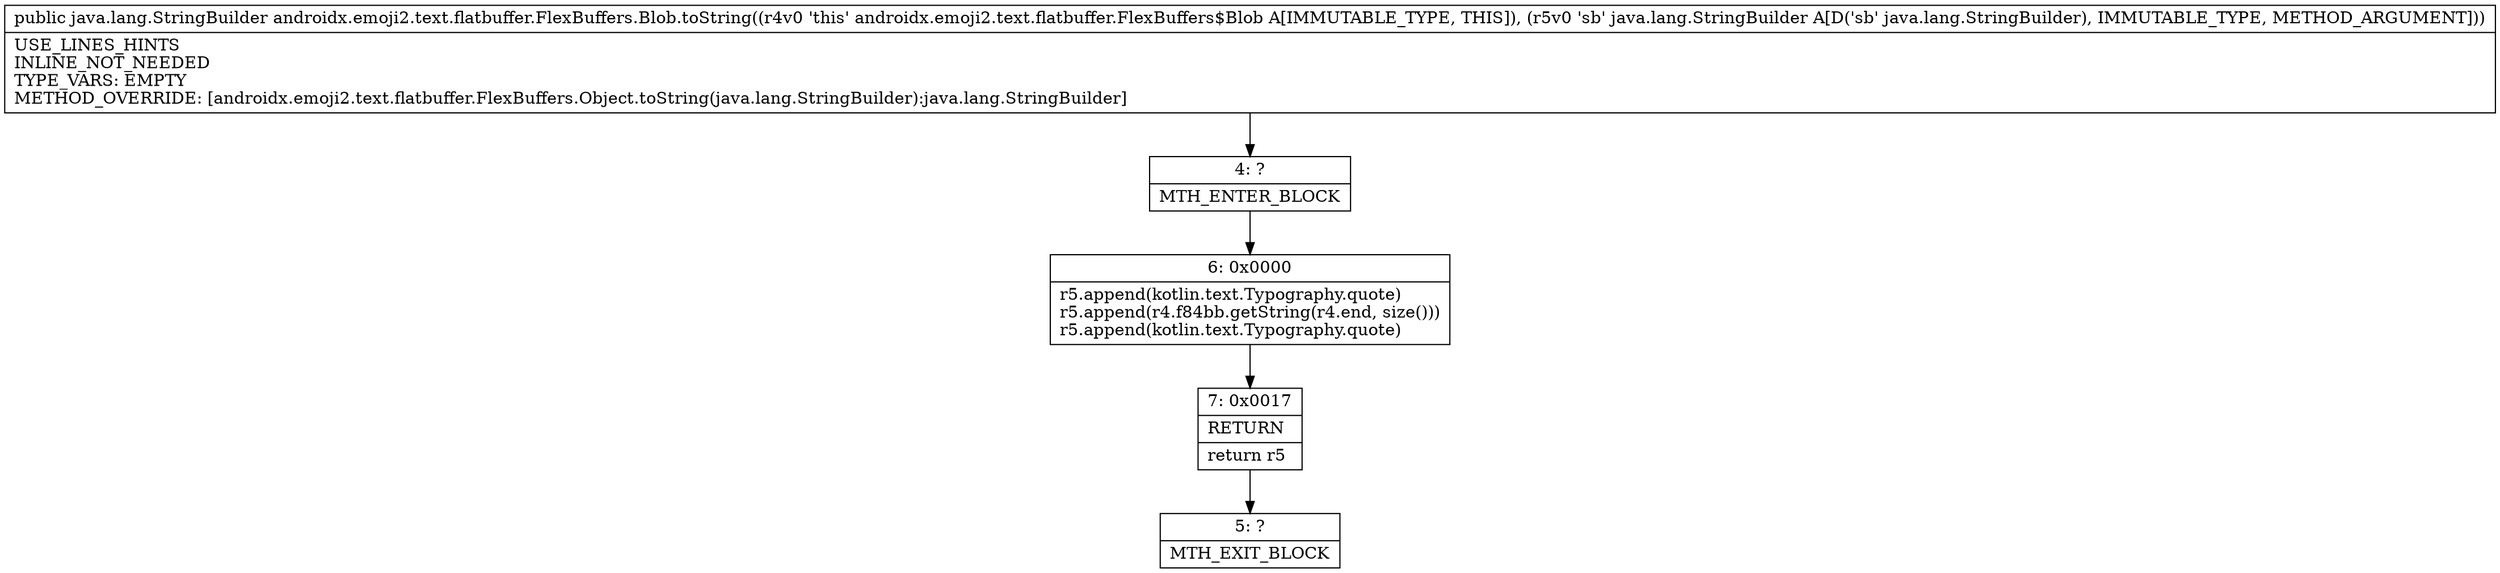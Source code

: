 digraph "CFG forandroidx.emoji2.text.flatbuffer.FlexBuffers.Blob.toString(Ljava\/lang\/StringBuilder;)Ljava\/lang\/StringBuilder;" {
Node_4 [shape=record,label="{4\:\ ?|MTH_ENTER_BLOCK\l}"];
Node_6 [shape=record,label="{6\:\ 0x0000|r5.append(kotlin.text.Typography.quote)\lr5.append(r4.f84bb.getString(r4.end, size()))\lr5.append(kotlin.text.Typography.quote)\l}"];
Node_7 [shape=record,label="{7\:\ 0x0017|RETURN\l|return r5\l}"];
Node_5 [shape=record,label="{5\:\ ?|MTH_EXIT_BLOCK\l}"];
MethodNode[shape=record,label="{public java.lang.StringBuilder androidx.emoji2.text.flatbuffer.FlexBuffers.Blob.toString((r4v0 'this' androidx.emoji2.text.flatbuffer.FlexBuffers$Blob A[IMMUTABLE_TYPE, THIS]), (r5v0 'sb' java.lang.StringBuilder A[D('sb' java.lang.StringBuilder), IMMUTABLE_TYPE, METHOD_ARGUMENT]))  | USE_LINES_HINTS\lINLINE_NOT_NEEDED\lTYPE_VARS: EMPTY\lMETHOD_OVERRIDE: [androidx.emoji2.text.flatbuffer.FlexBuffers.Object.toString(java.lang.StringBuilder):java.lang.StringBuilder]\l}"];
MethodNode -> Node_4;Node_4 -> Node_6;
Node_6 -> Node_7;
Node_7 -> Node_5;
}

